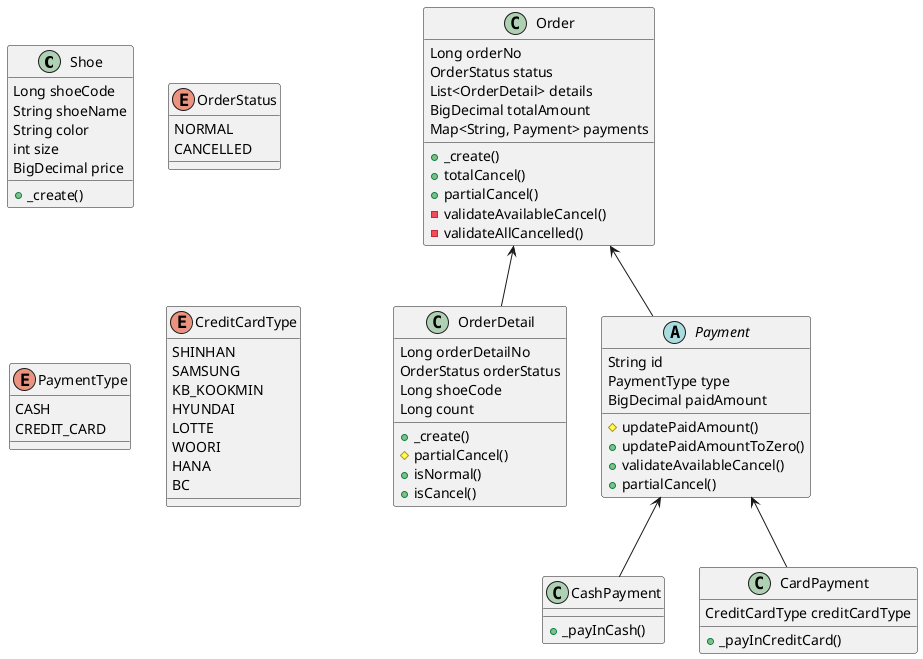 @startuml



class Shoe {
Long shoeCode
String shoeName
String color
int size
BigDecimal price
+ _create()
}

enum OrderStatus {
NORMAL
CANCELLED
}

class Order {
Long orderNo
OrderStatus status
List<OrderDetail> details
BigDecimal totalAmount
Map<String, Payment> payments
+ _create()
+ totalCancel()
+ partialCancel()
- validateAvailableCancel()
- validateAllCancelled()
}

class OrderDetail {
Long orderDetailNo
OrderStatus orderStatus
Long shoeCode
Long count
+ _create()
# partialCancel()
+ isNormal()
+ isCancel()
}

abstract class Payment {
String id
PaymentType type
BigDecimal paidAmount
# updatePaidAmount()
+ updatePaidAmountToZero()
+ validateAvailableCancel()
+ partialCancel()
}

class CashPayment {
+ _payInCash()
}

class CardPayment {
CreditCardType creditCardType
+ _payInCreditCard()
}

enum PaymentType {
CASH
CREDIT_CARD
}

enum CreditCardType {
SHINHAN
SAMSUNG
KB_KOOKMIN
HYUNDAI
LOTTE
WOORI
HANA
BC
}


Order <-- OrderDetail
Order <-- Payment
Payment <-- CashPayment
Payment <-- CardPayment

@enduml